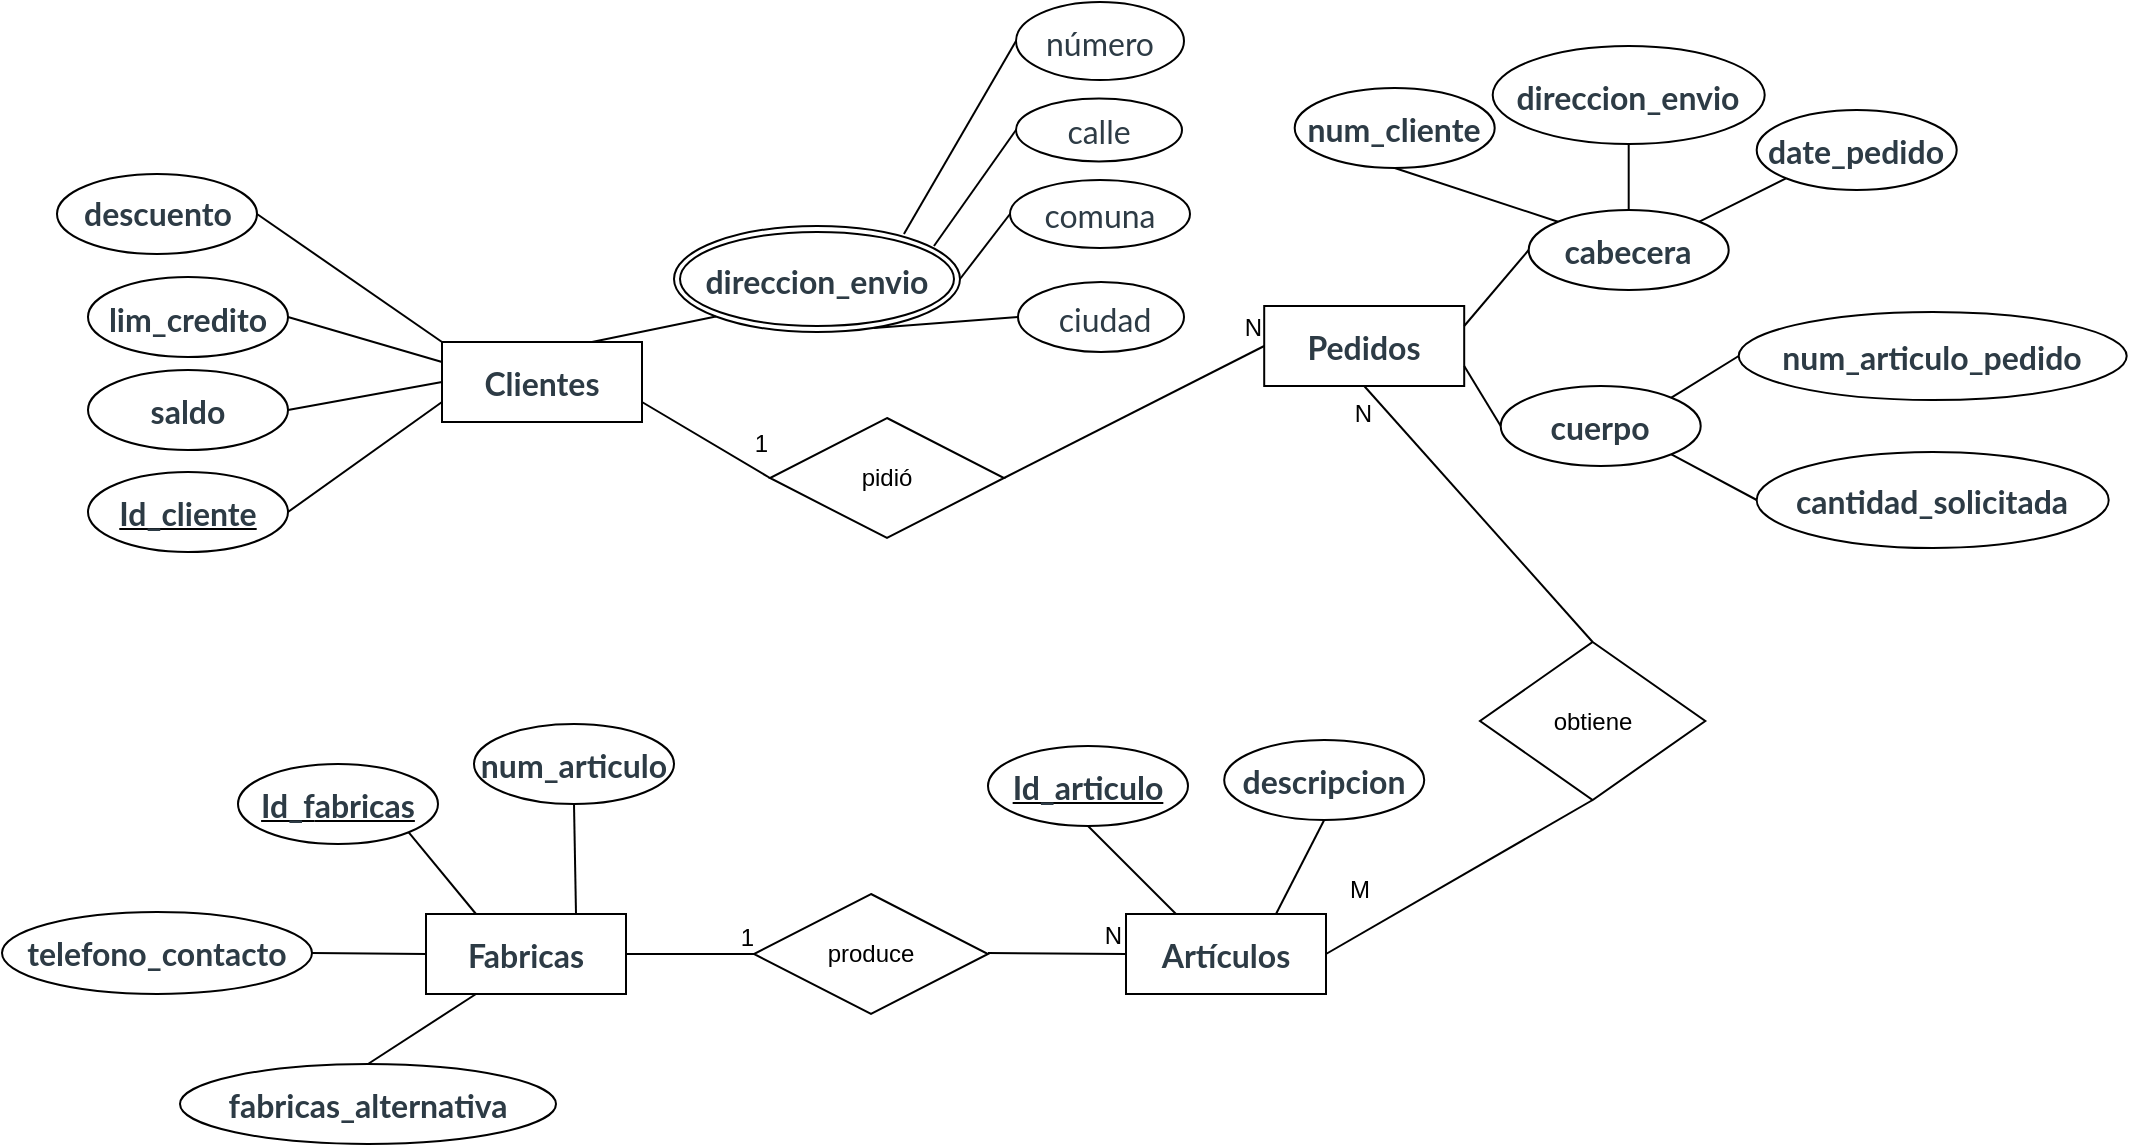 <mxfile version="24.9.1">
  <diagram name="Página-1" id="xeah7sLJagFgJ3AP-C5m">
    <mxGraphModel dx="1834" dy="1172" grid="0" gridSize="10" guides="1" tooltips="1" connect="1" arrows="1" fold="1" page="0" pageScale="1" pageWidth="827" pageHeight="1169" math="0" shadow="0">
      <root>
        <mxCell id="0" />
        <mxCell id="1" parent="0" />
        <mxCell id="4hjfHTB6GQF3sTCc0Yl3-3" value="&lt;strong style=&quot;color: rgb(45, 59, 69); font-family: LatoWeb, &amp;quot;Lato Extended&amp;quot;, Lato, &amp;quot;Helvetica Neue&amp;quot;, Helvetica, Arial, sans-serif; font-size: 16px; text-align: left;&quot;&gt;Clientes&lt;/strong&gt;" style="whiteSpace=wrap;html=1;align=center;" parent="1" vertex="1">
          <mxGeometry x="-65" y="154" width="100" height="40" as="geometry" />
        </mxCell>
        <mxCell id="4hjfHTB6GQF3sTCc0Yl3-4" value="&lt;strong style=&quot;color: rgb(45, 59, 69); font-family: LatoWeb, &amp;quot;Lato Extended&amp;quot;, Lato, &amp;quot;Helvetica Neue&amp;quot;, Helvetica, Arial, sans-serif; font-size: 16px; text-align: left;&quot;&gt;direccion_envio&lt;/strong&gt;" style="ellipse;shape=doubleEllipse;margin=3;whiteSpace=wrap;html=1;align=center;" parent="1" vertex="1">
          <mxGeometry x="51" y="96" width="143" height="53" as="geometry" />
        </mxCell>
        <mxCell id="4hjfHTB6GQF3sTCc0Yl3-5" value="&lt;strong style=&quot;color: rgb(45, 59, 69); font-family: LatoWeb, &amp;quot;Lato Extended&amp;quot;, Lato, &amp;quot;Helvetica Neue&amp;quot;, Helvetica, Arial, sans-serif; font-size: 16px; text-align: left;&quot;&gt;saldo&lt;/strong&gt;" style="ellipse;whiteSpace=wrap;html=1;align=center;" parent="1" vertex="1">
          <mxGeometry x="-242" y="168" width="100" height="40" as="geometry" />
        </mxCell>
        <mxCell id="4hjfHTB6GQF3sTCc0Yl3-6" value="&lt;strong style=&quot;color: rgb(45, 59, 69); font-family: LatoWeb, &amp;quot;Lato Extended&amp;quot;, Lato, &amp;quot;Helvetica Neue&amp;quot;, Helvetica, Arial, sans-serif; font-size: 16px; text-align: left;&quot;&gt;lim_credito&lt;/strong&gt;" style="ellipse;whiteSpace=wrap;html=1;align=center;" parent="1" vertex="1">
          <mxGeometry x="-242" y="121.5" width="100" height="40" as="geometry" />
        </mxCell>
        <mxCell id="4hjfHTB6GQF3sTCc0Yl3-8" value="&lt;strong style=&quot;color: rgb(45, 59, 69); font-family: LatoWeb, &amp;quot;Lato Extended&amp;quot;, Lato, &amp;quot;Helvetica Neue&amp;quot;, Helvetica, Arial, sans-serif; font-size: 16px; text-align: left;&quot;&gt;Id_cliente&lt;/strong&gt;" style="ellipse;whiteSpace=wrap;html=1;align=center;fontStyle=4;" parent="1" vertex="1">
          <mxGeometry x="-242" y="219" width="100" height="40" as="geometry" />
        </mxCell>
        <mxCell id="4hjfHTB6GQF3sTCc0Yl3-17" value="&lt;strong style=&quot;color: rgb(45, 59, 69); font-family: LatoWeb, &amp;quot;Lato Extended&amp;quot;, Lato, &amp;quot;Helvetica Neue&amp;quot;, Helvetica, Arial, sans-serif; font-size: 16px; text-align: left;&quot;&gt;Artículos&lt;/strong&gt;" style="whiteSpace=wrap;html=1;align=center;" parent="1" vertex="1">
          <mxGeometry x="277" y="440" width="100" height="40" as="geometry" />
        </mxCell>
        <mxCell id="4hjfHTB6GQF3sTCc0Yl3-18" value="&lt;strong style=&quot;color: rgb(45, 59, 69); font-family: LatoWeb, &amp;quot;Lato Extended&amp;quot;, Lato, &amp;quot;Helvetica Neue&amp;quot;, Helvetica, Arial, sans-serif; font-size: 16px; text-align: left;&quot;&gt;Id_articulo&lt;/strong&gt;" style="ellipse;whiteSpace=wrap;html=1;align=center;fontStyle=4;" parent="1" vertex="1">
          <mxGeometry x="208" y="356" width="100" height="40" as="geometry" />
        </mxCell>
        <mxCell id="4hjfHTB6GQF3sTCc0Yl3-22" value="&lt;div style=&quot;text-align: left;&quot;&gt;&lt;font face=&quot;LatoWeb, Lato Extended, Lato, Helvetica Neue, Helvetica, Arial, sans-serif&quot; color=&quot;#2d3b45&quot;&gt;&lt;span style=&quot;font-size: 16px;&quot;&gt;&lt;b&gt;Fabricas&lt;/b&gt;&lt;/span&gt;&lt;/font&gt;&lt;/div&gt;" style="whiteSpace=wrap;html=1;align=center;" parent="1" vertex="1">
          <mxGeometry x="-73" y="440" width="100" height="40" as="geometry" />
        </mxCell>
        <mxCell id="4hjfHTB6GQF3sTCc0Yl3-23" value="&lt;strong style=&quot;color: rgb(45, 59, 69); font-family: LatoWeb, &amp;quot;Lato Extended&amp;quot;, Lato, &amp;quot;Helvetica Neue&amp;quot;, Helvetica, Arial, sans-serif; font-size: 16px; text-align: left;&quot;&gt;Id_f&lt;/strong&gt;&lt;b style=&quot;color: rgb(45, 59, 69); font-family: LatoWeb, &amp;quot;Lato Extended&amp;quot;, Lato, &amp;quot;Helvetica Neue&amp;quot;, Helvetica, Arial, sans-serif; font-size: 16px; text-align: left;&quot;&gt;abricas&lt;/b&gt;" style="ellipse;whiteSpace=wrap;html=1;align=center;fontStyle=4;" parent="1" vertex="1">
          <mxGeometry x="-167" y="365" width="100" height="40" as="geometry" />
        </mxCell>
        <mxCell id="4hjfHTB6GQF3sTCc0Yl3-25" value="produce" style="shape=rhombus;perimeter=rhombusPerimeter;whiteSpace=wrap;html=1;align=center;" parent="1" vertex="1">
          <mxGeometry x="91" y="430" width="117" height="60" as="geometry" />
        </mxCell>
        <mxCell id="4hjfHTB6GQF3sTCc0Yl3-38" value="&lt;strong style=&quot;color: rgb(45, 59, 69); font-family: LatoWeb, &amp;quot;Lato Extended&amp;quot;, Lato, &amp;quot;Helvetica Neue&amp;quot;, Helvetica, Arial, sans-serif; font-size: 16px; text-align: left;&quot;&gt;descripcion&lt;/strong&gt;" style="ellipse;whiteSpace=wrap;html=1;align=center;" parent="1" vertex="1">
          <mxGeometry x="326.1" y="353" width="100" height="40" as="geometry" />
        </mxCell>
        <mxCell id="4hjfHTB6GQF3sTCc0Yl3-40" value="&lt;strong style=&quot;color: rgb(45, 59, 69); font-family: LatoWeb, &amp;quot;Lato Extended&amp;quot;, Lato, &amp;quot;Helvetica Neue&amp;quot;, Helvetica, Arial, sans-serif; font-size: 16px; text-align: left;&quot;&gt;Pedidos&lt;/strong&gt;" style="whiteSpace=wrap;html=1;align=center;" parent="1" vertex="1">
          <mxGeometry x="346.1" y="136" width="100" height="40" as="geometry" />
        </mxCell>
        <mxCell id="4hjfHTB6GQF3sTCc0Yl3-41" value="&lt;div style=&quot;text-align: left;&quot;&gt;&lt;span style=&quot;background-color: initial; font-size: 16px;&quot;&gt;&lt;font face=&quot;LatoWeb, Lato Extended, Lato, Helvetica Neue, Helvetica, Arial, sans-serif&quot; color=&quot;#2d3b45&quot;&gt;&lt;b&gt;descuento&lt;/b&gt;&lt;/font&gt;&lt;/span&gt;&lt;/div&gt;" style="ellipse;whiteSpace=wrap;html=1;align=center;" parent="1" vertex="1">
          <mxGeometry x="-257.5" y="70" width="100" height="40" as="geometry" />
        </mxCell>
        <mxCell id="4hjfHTB6GQF3sTCc0Yl3-53" value="&lt;div style=&quot;text-align: left;&quot;&gt;&lt;font face=&quot;LatoWeb, Lato Extended, Lato, Helvetica Neue, Helvetica, Arial, sans-serif&quot; color=&quot;#2d3b45&quot;&gt;&lt;span style=&quot;font-size: 16px;&quot;&gt;&lt;b&gt;cabecera&lt;/b&gt;&lt;/span&gt;&lt;/font&gt;&lt;/div&gt;" style="ellipse;whiteSpace=wrap;html=1;align=center;" parent="1" vertex="1">
          <mxGeometry x="478.35" y="88" width="100" height="40" as="geometry" />
        </mxCell>
        <mxCell id="4hjfHTB6GQF3sTCc0Yl3-54" value="&lt;div style=&quot;text-align: left;&quot;&gt;&lt;strong style=&quot;color: rgb(45, 59, 69); font-family: LatoWeb, &amp;quot;Lato Extended&amp;quot;, Lato, &amp;quot;Helvetica Neue&amp;quot;, Helvetica, Arial, sans-serif; font-size: 16px;&quot;&gt;cuerpo&lt;/strong&gt;&lt;br&gt;&lt;/div&gt;" style="ellipse;whiteSpace=wrap;html=1;align=center;" parent="1" vertex="1">
          <mxGeometry x="464.35" y="176" width="100" height="40" as="geometry" />
        </mxCell>
        <mxCell id="mzERt1ANC72C59sDVlhT-4" value="" style="endArrow=none;html=1;rounded=0;entryX=1;entryY=0.5;entryDx=0;entryDy=0;exitX=0;exitY=0.75;exitDx=0;exitDy=0;" parent="1" source="4hjfHTB6GQF3sTCc0Yl3-3" target="4hjfHTB6GQF3sTCc0Yl3-8" edge="1">
          <mxGeometry relative="1" as="geometry">
            <mxPoint x="-25" y="181" as="sourcePoint" />
            <mxPoint x="-109" y="113" as="targetPoint" />
            <Array as="points" />
          </mxGeometry>
        </mxCell>
        <mxCell id="mzERt1ANC72C59sDVlhT-5" value="" style="endArrow=none;html=1;rounded=0;entryX=0;entryY=1;entryDx=0;entryDy=0;exitX=0.75;exitY=0;exitDx=0;exitDy=0;" parent="1" source="4hjfHTB6GQF3sTCc0Yl3-3" target="4hjfHTB6GQF3sTCc0Yl3-4" edge="1">
          <mxGeometry relative="1" as="geometry">
            <mxPoint x="-37" y="163" as="sourcePoint" />
            <mxPoint x="-70" y="111" as="targetPoint" />
          </mxGeometry>
        </mxCell>
        <mxCell id="mzERt1ANC72C59sDVlhT-6" value="" style="endArrow=none;html=1;rounded=0;exitX=0;exitY=0.5;exitDx=0;exitDy=0;" parent="1" source="4hjfHTB6GQF3sTCc0Yl3-3" edge="1">
          <mxGeometry relative="1" as="geometry">
            <mxPoint x="-37" y="163" as="sourcePoint" />
            <mxPoint x="-142" y="188" as="targetPoint" />
            <Array as="points" />
          </mxGeometry>
        </mxCell>
        <mxCell id="mzERt1ANC72C59sDVlhT-7" value="" style="endArrow=none;html=1;rounded=0;entryX=1;entryY=0.5;entryDx=0;entryDy=0;exitX=0;exitY=0.25;exitDx=0;exitDy=0;" parent="1" source="4hjfHTB6GQF3sTCc0Yl3-3" target="4hjfHTB6GQF3sTCc0Yl3-6" edge="1">
          <mxGeometry relative="1" as="geometry">
            <mxPoint x="-30" y="164" as="sourcePoint" />
            <mxPoint x="-70" y="57" as="targetPoint" />
            <Array as="points" />
          </mxGeometry>
        </mxCell>
        <mxCell id="mzERt1ANC72C59sDVlhT-9" value="" style="endArrow=none;html=1;rounded=0;exitX=0;exitY=0;exitDx=0;exitDy=0;entryX=1;entryY=0.5;entryDx=0;entryDy=0;" parent="1" source="4hjfHTB6GQF3sTCc0Yl3-3" target="4hjfHTB6GQF3sTCc0Yl3-41" edge="1">
          <mxGeometry relative="1" as="geometry">
            <mxPoint x="-5" y="164" as="sourcePoint" />
            <mxPoint x="38" y="90" as="targetPoint" />
            <Array as="points" />
          </mxGeometry>
        </mxCell>
        <mxCell id="mzERt1ANC72C59sDVlhT-10" value="&lt;div style=&quot;text-align: left;&quot;&gt;&lt;font face=&quot;LatoWeb, Lato Extended, Lato, Helvetica Neue, Helvetica, Arial, sans-serif&quot; color=&quot;#2d3b45&quot;&gt;&lt;span style=&quot;font-size: 16px;&quot;&gt;&lt;b&gt;num_cliente&lt;/b&gt;&lt;/span&gt;&lt;/font&gt;&lt;/div&gt;" style="ellipse;whiteSpace=wrap;html=1;align=center;" parent="1" vertex="1">
          <mxGeometry x="361.35" y="27" width="100" height="40" as="geometry" />
        </mxCell>
        <mxCell id="mzERt1ANC72C59sDVlhT-12" value="&lt;div style=&quot;text-align: left;&quot;&gt;&lt;font face=&quot;LatoWeb, Lato Extended, Lato, Helvetica Neue, Helvetica, Arial, sans-serif&quot; color=&quot;#2d3b45&quot;&gt;&lt;span style=&quot;font-size: 16px;&quot;&gt;&lt;b&gt;date_pedido&lt;/b&gt;&lt;/span&gt;&lt;/font&gt;&lt;/div&gt;" style="ellipse;whiteSpace=wrap;html=1;align=center;" parent="1" vertex="1">
          <mxGeometry x="592.35" y="38" width="100" height="40" as="geometry" />
        </mxCell>
        <mxCell id="mzERt1ANC72C59sDVlhT-13" value="&lt;div style=&quot;text-align: left;&quot;&gt;&lt;font face=&quot;LatoWeb, Lato Extended, Lato, Helvetica Neue, Helvetica, Arial, sans-serif&quot; color=&quot;#2d3b45&quot;&gt;&lt;span style=&quot;font-size: 16px;&quot;&gt;&lt;b&gt;num_articulo_pedido&lt;/b&gt;&lt;/span&gt;&lt;/font&gt;&lt;/div&gt;" style="ellipse;whiteSpace=wrap;html=1;align=center;" parent="1" vertex="1">
          <mxGeometry x="583.35" y="139" width="194" height="44" as="geometry" />
        </mxCell>
        <mxCell id="mzERt1ANC72C59sDVlhT-14" value="&lt;div style=&quot;text-align: left;&quot;&gt;&lt;font face=&quot;LatoWeb, Lato Extended, Lato, Helvetica Neue, Helvetica, Arial, sans-serif&quot; color=&quot;#2d3b45&quot;&gt;&lt;span style=&quot;font-size: 16px;&quot;&gt;&lt;b&gt;cantidad_solicitada&lt;/b&gt;&lt;/span&gt;&lt;/font&gt;&lt;/div&gt;" style="ellipse;whiteSpace=wrap;html=1;align=center;" parent="1" vertex="1">
          <mxGeometry x="592.35" y="209" width="176" height="48" as="geometry" />
        </mxCell>
        <mxCell id="mzERt1ANC72C59sDVlhT-15" value="" style="endArrow=none;html=1;rounded=0;exitX=0;exitY=0;exitDx=0;exitDy=0;entryX=0.5;entryY=1;entryDx=0;entryDy=0;" parent="1" source="4hjfHTB6GQF3sTCc0Yl3-53" target="mzERt1ANC72C59sDVlhT-10" edge="1">
          <mxGeometry relative="1" as="geometry">
            <mxPoint x="282.35" y="128" as="sourcePoint" />
            <mxPoint x="338.35" y="56" as="targetPoint" />
          </mxGeometry>
        </mxCell>
        <mxCell id="mzERt1ANC72C59sDVlhT-16" value="" style="endArrow=none;html=1;rounded=0;exitX=0.5;exitY=0;exitDx=0;exitDy=0;entryX=0.5;entryY=1;entryDx=0;entryDy=0;" parent="1" source="4hjfHTB6GQF3sTCc0Yl3-53" target="mzERt1ANC72C59sDVlhT-17" edge="1">
          <mxGeometry relative="1" as="geometry">
            <mxPoint x="352.35" y="64" as="sourcePoint" />
            <mxPoint x="378.1" y="-11.5" as="targetPoint" />
          </mxGeometry>
        </mxCell>
        <mxCell id="mzERt1ANC72C59sDVlhT-17" value="&lt;strong style=&quot;color: rgb(45, 59, 69); font-family: LatoWeb, &amp;quot;Lato Extended&amp;quot;, Lato, &amp;quot;Helvetica Neue&amp;quot;, Helvetica, Arial, sans-serif; font-size: 16px; text-align: left;&quot;&gt;direccion_envio&lt;/strong&gt;" style="ellipse;whiteSpace=wrap;html=1;align=center;" parent="1" vertex="1">
          <mxGeometry x="460.35" y="6" width="136" height="49" as="geometry" />
        </mxCell>
        <mxCell id="mzERt1ANC72C59sDVlhT-19" value="" style="endArrow=none;html=1;rounded=0;exitX=1;exitY=0;exitDx=0;exitDy=0;entryX=0;entryY=1;entryDx=0;entryDy=0;" parent="1" source="4hjfHTB6GQF3sTCc0Yl3-53" target="mzERt1ANC72C59sDVlhT-12" edge="1">
          <mxGeometry relative="1" as="geometry">
            <mxPoint x="388.35" y="58" as="sourcePoint" />
            <mxPoint x="388.35" y="-6" as="targetPoint" />
          </mxGeometry>
        </mxCell>
        <mxCell id="mzERt1ANC72C59sDVlhT-20" value="" style="endArrow=none;html=1;rounded=0;exitX=1;exitY=0.25;exitDx=0;exitDy=0;entryX=0;entryY=0.5;entryDx=0;entryDy=0;" parent="1" source="4hjfHTB6GQF3sTCc0Yl3-40" target="4hjfHTB6GQF3sTCc0Yl3-53" edge="1">
          <mxGeometry relative="1" as="geometry">
            <mxPoint x="388.35" y="58" as="sourcePoint" />
            <mxPoint x="479.35" y="82" as="targetPoint" />
            <Array as="points" />
          </mxGeometry>
        </mxCell>
        <mxCell id="mzERt1ANC72C59sDVlhT-21" value="" style="endArrow=none;html=1;rounded=0;exitX=1;exitY=0.75;exitDx=0;exitDy=0;entryX=0;entryY=0.5;entryDx=0;entryDy=0;" parent="1" source="4hjfHTB6GQF3sTCc0Yl3-40" target="4hjfHTB6GQF3sTCc0Yl3-54" edge="1">
          <mxGeometry relative="1" as="geometry">
            <mxPoint x="503.35" y="110" as="sourcePoint" />
            <mxPoint x="434.35" y="87" as="targetPoint" />
          </mxGeometry>
        </mxCell>
        <mxCell id="mzERt1ANC72C59sDVlhT-22" value="" style="endArrow=none;html=1;rounded=0;exitX=1;exitY=0;exitDx=0;exitDy=0;entryX=0;entryY=0.5;entryDx=0;entryDy=0;" parent="1" source="4hjfHTB6GQF3sTCc0Yl3-54" target="mzERt1ANC72C59sDVlhT-13" edge="1">
          <mxGeometry relative="1" as="geometry">
            <mxPoint x="533.35" y="104" as="sourcePoint" />
            <mxPoint x="575.35" y="70" as="targetPoint" />
          </mxGeometry>
        </mxCell>
        <mxCell id="mzERt1ANC72C59sDVlhT-23" value="" style="endArrow=none;html=1;rounded=0;exitX=1;exitY=1;exitDx=0;exitDy=0;entryX=0;entryY=0.5;entryDx=0;entryDy=0;" parent="1" source="4hjfHTB6GQF3sTCc0Yl3-54" target="mzERt1ANC72C59sDVlhT-14" edge="1">
          <mxGeometry relative="1" as="geometry">
            <mxPoint x="575.35" y="42" as="sourcePoint" />
            <mxPoint x="548.35" y="16" as="targetPoint" />
          </mxGeometry>
        </mxCell>
        <mxCell id="mzERt1ANC72C59sDVlhT-26" value="" style="endArrow=none;html=1;rounded=0;exitX=0.75;exitY=0;exitDx=0;exitDy=0;entryX=0.5;entryY=1;entryDx=0;entryDy=0;" parent="1" source="4hjfHTB6GQF3sTCc0Yl3-17" target="4hjfHTB6GQF3sTCc0Yl3-38" edge="1">
          <mxGeometry relative="1" as="geometry">
            <mxPoint x="395" y="437" as="sourcePoint" />
            <mxPoint x="451" y="365" as="targetPoint" />
            <Array as="points" />
          </mxGeometry>
        </mxCell>
        <mxCell id="mzERt1ANC72C59sDVlhT-27" value="" style="endArrow=none;html=1;rounded=0;exitX=0.25;exitY=0;exitDx=0;exitDy=0;entryX=0.5;entryY=1;entryDx=0;entryDy=0;" parent="1" source="4hjfHTB6GQF3sTCc0Yl3-17" target="4hjfHTB6GQF3sTCc0Yl3-18" edge="1">
          <mxGeometry relative="1" as="geometry">
            <mxPoint x="362" y="450" as="sourcePoint" />
            <mxPoint x="417" y="381" as="targetPoint" />
            <Array as="points" />
          </mxGeometry>
        </mxCell>
        <mxCell id="mzERt1ANC72C59sDVlhT-28" value="&lt;span style=&quot;color: rgb(45, 59, 69); font-family: LatoWeb, &amp;quot;Lato Extended&amp;quot;, Lato, &amp;quot;Helvetica Neue&amp;quot;, Helvetica, Arial, sans-serif; font-size: 16px; text-align: left;&quot;&gt;número&lt;/span&gt;" style="ellipse;whiteSpace=wrap;html=1;align=center;" parent="1" vertex="1">
          <mxGeometry x="222" y="-16" width="84" height="39" as="geometry" />
        </mxCell>
        <mxCell id="mzERt1ANC72C59sDVlhT-29" value="&lt;span style=&quot;color: rgba(0, 0, 0, 0); font-family: monospace; font-size: 0px; text-align: start; text-wrap: nowrap;&quot;&gt;%3CmxGraphModel%3E%3Croot%3E%3CmxCell%20id%3D%220%22%2F%3E%3CmxCell%20id%3D%221%22%20parent%3D%220%22%2F%3E%3CmxCell%20id%3D%222%22%20value%3D%22%26lt%3Bspan%20style%3D%26quot%3Bcolor%3A%20rgb(45%2C%2059%2C%2069)%3B%20font-family%3A%20LatoWeb%2C%20%26amp%3Bquot%3BLato%20Extended%26amp%3Bquot%3B%2C%20Lato%2C%20%26amp%3Bquot%3BHelvetica%20Neue%26amp%3Bquot%3B%2C%20Helvetica%2C%20Arial%2C%20sans-serif%3B%20font-size%3A%2016px%3B%20text-align%3A%20left%3B%26quot%3B%26gt%3Bn%C3%BAmero%2C%20calle%2C%20comuna%20y%20ciudad%26lt%3B%2Fspan%26gt%3B%22%20style%3D%22ellipse%3BwhiteSpace%3Dwrap%3Bhtml%3D1%3Balign%3Dcenter%3B%22%20vertex%3D%221%22%20parent%3D%221%22%3E%3CmxGeometry%20x%3D%22225%22%20y%3D%2222%22%20width%3D%22136%22%20height%3D%2249%22%20as%3D%22geometry%22%2F%3E%3C%2FmxCell%3E%3C%2Froot%3E%3C%2FmxG&lt;/span&gt;&lt;span style=&quot;color: rgb(45, 59, 69); font-family: LatoWeb, &amp;quot;Lato Extended&amp;quot;, Lato, &amp;quot;Helvetica Neue&amp;quot;, Helvetica, Arial, sans-serif; font-size: 16px; text-align: left;&quot;&gt;calle&lt;/span&gt;" style="ellipse;whiteSpace=wrap;html=1;align=center;" parent="1" vertex="1">
          <mxGeometry x="222" y="32.25" width="83" height="31.5" as="geometry" />
        </mxCell>
        <mxCell id="mzERt1ANC72C59sDVlhT-30" value="&lt;span style=&quot;color: rgb(45, 59, 69); font-family: LatoWeb, &amp;quot;Lato Extended&amp;quot;, Lato, &amp;quot;Helvetica Neue&amp;quot;, Helvetica, Arial, sans-serif; font-size: 16px; text-align: left;&quot;&gt;&amp;nbsp;comuna&amp;nbsp;&lt;/span&gt;" style="ellipse;whiteSpace=wrap;html=1;align=center;" parent="1" vertex="1">
          <mxGeometry x="219" y="73" width="90" height="34" as="geometry" />
        </mxCell>
        <mxCell id="mzERt1ANC72C59sDVlhT-31" value="&lt;span style=&quot;color: rgba(0, 0, 0, 0); font-family: monospace; font-size: 0px; text-align: start; text-wrap: nowrap;&quot;&gt;%3CmxGraphModel%3E%3Croot%3E%3CmxCell%20id%3D%220%22%2F%3E%3CmxCell%20id%3D%221%22%20parent%3D%220%22%2F%3E%3CmxCell%20id%3D%222%22%20value%3D%22%26lt%3Bspan%20style%3D%26quot%3Bcolor%3A%20rgb(45%2C%2059%2C%2069)%3B%20font-family%3A%20LatoWeb%2C%20%26amp%3Bquot%3BLato%20Extended%26amp%3Bquot%3B%2C%20Lato%2C%20%26amp%3Bquot%3BHelvetica%20Neue%26amp%3Bquot%3B%2C%20Helvetica%2C%20Arial%2C%20sans-serif%3B%20font-size%3A%2016px%3B%20text-align%3A%20left%3B%26quot%3B%26gt%3Bn%C3%BAmero%2C%20calle%2C%20comuna%20y%20ciudad%26lt%3B%2Fspan%26gt%3B%22%20style%3D%22ellipse%3BwhiteSpace%3Dwrap%3Bhtml%3D1%3Balign%3Dcenter%3B%22%20vertex%3D%221%22%20parent%3D%221%22%3E%3CmxGeometry%20x%3D%22225%22%20y%3D%2222%22%20width%3D%22136%22%20height%3D%2249%22%20as%3D%22geometry%22%2F%3E%3C%2FmxCell%3E%3C%2Froot%3E%3C%2FmxGraphModel&lt;/span&gt;&lt;span style=&quot;color: rgb(45, 59, 69); font-family: LatoWeb, &amp;quot;Lato Extended&amp;quot;, Lato, &amp;quot;Helvetica Neue&amp;quot;, Helvetica, Arial, sans-serif; font-size: 16px; text-align: left;&quot;&gt;&amp;nbsp;ciudad&lt;/span&gt;" style="ellipse;whiteSpace=wrap;html=1;align=center;" parent="1" vertex="1">
          <mxGeometry x="223" y="124" width="83" height="35" as="geometry" />
        </mxCell>
        <mxCell id="mzERt1ANC72C59sDVlhT-32" value="" style="endArrow=none;html=1;rounded=0;exitX=0.804;exitY=0.075;exitDx=0;exitDy=0;exitPerimeter=0;entryX=0;entryY=0.5;entryDx=0;entryDy=0;" parent="1" source="4hjfHTB6GQF3sTCc0Yl3-4" target="mzERt1ANC72C59sDVlhT-28" edge="1">
          <mxGeometry relative="1" as="geometry">
            <mxPoint x="170" y="85" as="sourcePoint" />
            <mxPoint x="282" y="46" as="targetPoint" />
            <Array as="points" />
          </mxGeometry>
        </mxCell>
        <mxCell id="mzERt1ANC72C59sDVlhT-33" value="" style="endArrow=none;html=1;rounded=0;exitX=0.909;exitY=0.189;exitDx=0;exitDy=0;exitPerimeter=0;entryX=0;entryY=0.5;entryDx=0;entryDy=0;" parent="1" source="4hjfHTB6GQF3sTCc0Yl3-4" target="mzERt1ANC72C59sDVlhT-29" edge="1">
          <mxGeometry relative="1" as="geometry">
            <mxPoint x="176" y="110" as="sourcePoint" />
            <mxPoint x="232" y="19" as="targetPoint" />
            <Array as="points" />
          </mxGeometry>
        </mxCell>
        <mxCell id="mzERt1ANC72C59sDVlhT-34" value="" style="endArrow=none;html=1;rounded=0;exitX=0.699;exitY=0.962;exitDx=0;exitDy=0;exitPerimeter=0;entryX=0;entryY=0.5;entryDx=0;entryDy=0;" parent="1" source="4hjfHTB6GQF3sTCc0Yl3-4" target="mzERt1ANC72C59sDVlhT-31" edge="1">
          <mxGeometry relative="1" as="geometry">
            <mxPoint x="191" y="116" as="sourcePoint" />
            <mxPoint x="232" y="78" as="targetPoint" />
            <Array as="points" />
          </mxGeometry>
        </mxCell>
        <mxCell id="mzERt1ANC72C59sDVlhT-35" value="" style="endArrow=none;html=1;rounded=0;exitX=1;exitY=0.5;exitDx=0;exitDy=0;entryX=0;entryY=0.5;entryDx=0;entryDy=0;" parent="1" source="4hjfHTB6GQF3sTCc0Yl3-4" target="mzERt1ANC72C59sDVlhT-30" edge="1">
          <mxGeometry relative="1" as="geometry">
            <mxPoint x="191" y="116" as="sourcePoint" />
            <mxPoint x="232" y="78" as="targetPoint" />
            <Array as="points" />
          </mxGeometry>
        </mxCell>
        <mxCell id="mzERt1ANC72C59sDVlhT-37" value="&lt;div style=&quot;text-align: left;&quot;&gt;&lt;span style=&quot;background-color: initial; font-size: 16px;&quot;&gt;&lt;font face=&quot;LatoWeb, Lato Extended, Lato, Helvetica Neue, Helvetica, Arial, sans-serif&quot; color=&quot;#2d3b45&quot;&gt;&lt;b&gt;telefono_contacto&lt;/b&gt;&lt;/font&gt;&lt;/span&gt;&lt;/div&gt;" style="ellipse;whiteSpace=wrap;html=1;align=center;" parent="1" vertex="1">
          <mxGeometry x="-285" y="439" width="155" height="41" as="geometry" />
        </mxCell>
        <mxCell id="mzERt1ANC72C59sDVlhT-38" value="&lt;div style=&quot;text-align: left;&quot;&gt;&lt;font face=&quot;LatoWeb, Lato Extended, Lato, Helvetica Neue, Helvetica, Arial, sans-serif&quot; color=&quot;#2d3b45&quot;&gt;&lt;span style=&quot;font-size: 16px;&quot;&gt;&lt;b&gt;num_articulo&lt;/b&gt;&lt;/span&gt;&lt;/font&gt;&lt;/div&gt;" style="ellipse;whiteSpace=wrap;html=1;align=center;" parent="1" vertex="1">
          <mxGeometry x="-49" y="345" width="100" height="40" as="geometry" />
        </mxCell>
        <mxCell id="mzERt1ANC72C59sDVlhT-39" value="&lt;div style=&quot;text-align: left;&quot;&gt;&lt;font face=&quot;LatoWeb, Lato Extended, Lato, Helvetica Neue, Helvetica, Arial, sans-serif&quot; color=&quot;#2d3b45&quot;&gt;&lt;span style=&quot;font-size: 16px;&quot;&gt;&lt;b&gt;fabricas_alternativa&lt;/b&gt;&lt;/span&gt;&lt;/font&gt;&lt;/div&gt;" style="ellipse;whiteSpace=wrap;html=1;align=center;" parent="1" vertex="1">
          <mxGeometry x="-196" y="515" width="188" height="40" as="geometry" />
        </mxCell>
        <mxCell id="mzERt1ANC72C59sDVlhT-43" value="" style="endArrow=none;html=1;rounded=0;exitX=1;exitY=0.5;exitDx=0;exitDy=0;" parent="1" source="4hjfHTB6GQF3sTCc0Yl3-22" edge="1">
          <mxGeometry relative="1" as="geometry">
            <mxPoint x="42.5" y="462" as="sourcePoint" />
            <mxPoint x="92" y="460" as="targetPoint" />
          </mxGeometry>
        </mxCell>
        <mxCell id="mzERt1ANC72C59sDVlhT-44" value="1" style="resizable=0;html=1;whiteSpace=wrap;align=right;verticalAlign=bottom;" parent="mzERt1ANC72C59sDVlhT-43" connectable="0" vertex="1">
          <mxGeometry x="1" relative="1" as="geometry" />
        </mxCell>
        <mxCell id="mzERt1ANC72C59sDVlhT-46" value="" style="endArrow=none;html=1;rounded=0;entryX=0;entryY=0.5;entryDx=0;entryDy=0;" parent="1" target="4hjfHTB6GQF3sTCc0Yl3-17" edge="1">
          <mxGeometry relative="1" as="geometry">
            <mxPoint x="208" y="459.5" as="sourcePoint" />
            <mxPoint x="274" y="460" as="targetPoint" />
          </mxGeometry>
        </mxCell>
        <mxCell id="mzERt1ANC72C59sDVlhT-47" value="N" style="resizable=0;html=1;whiteSpace=wrap;align=right;verticalAlign=bottom;" parent="mzERt1ANC72C59sDVlhT-46" connectable="0" vertex="1">
          <mxGeometry x="1" relative="1" as="geometry" />
        </mxCell>
        <mxCell id="mzERt1ANC72C59sDVlhT-48" value="" style="endArrow=none;html=1;rounded=0;entryX=0.5;entryY=1;entryDx=0;entryDy=0;exitX=0.75;exitY=0;exitDx=0;exitDy=0;" parent="1" source="4hjfHTB6GQF3sTCc0Yl3-22" target="mzERt1ANC72C59sDVlhT-38" edge="1">
          <mxGeometry relative="1" as="geometry">
            <mxPoint x="10" y="420" as="sourcePoint" />
            <mxPoint x="-40" y="397" as="targetPoint" />
          </mxGeometry>
        </mxCell>
        <mxCell id="mzERt1ANC72C59sDVlhT-49" value="" style="endArrow=none;html=1;rounded=0;exitX=0.25;exitY=0;exitDx=0;exitDy=0;entryX=1;entryY=1;entryDx=0;entryDy=0;" parent="1" source="4hjfHTB6GQF3sTCc0Yl3-22" target="4hjfHTB6GQF3sTCc0Yl3-23" edge="1">
          <mxGeometry relative="1" as="geometry">
            <mxPoint x="-27" y="435" as="sourcePoint" />
            <mxPoint x="-69" y="404" as="targetPoint" />
          </mxGeometry>
        </mxCell>
        <mxCell id="mzERt1ANC72C59sDVlhT-50" value="" style="endArrow=none;html=1;rounded=0;exitX=0;exitY=0.5;exitDx=0;exitDy=0;entryX=1;entryY=0.5;entryDx=0;entryDy=0;" parent="1" source="4hjfHTB6GQF3sTCc0Yl3-22" target="mzERt1ANC72C59sDVlhT-37" edge="1">
          <mxGeometry relative="1" as="geometry">
            <mxPoint x="-38" y="450" as="sourcePoint" />
            <mxPoint x="-72" y="409" as="targetPoint" />
          </mxGeometry>
        </mxCell>
        <mxCell id="mzERt1ANC72C59sDVlhT-52" value="" style="endArrow=none;html=1;rounded=0;exitX=0.25;exitY=1;exitDx=0;exitDy=0;entryX=0.5;entryY=0;entryDx=0;entryDy=0;" parent="1" source="4hjfHTB6GQF3sTCc0Yl3-22" target="mzERt1ANC72C59sDVlhT-39" edge="1">
          <mxGeometry relative="1" as="geometry">
            <mxPoint x="-63" y="470" as="sourcePoint" />
            <mxPoint x="-120" y="470" as="targetPoint" />
          </mxGeometry>
        </mxCell>
        <mxCell id="mzERt1ANC72C59sDVlhT-53" value="pidió" style="shape=rhombus;perimeter=rhombusPerimeter;whiteSpace=wrap;html=1;align=center;" parent="1" vertex="1">
          <mxGeometry x="99" y="192" width="117" height="60" as="geometry" />
        </mxCell>
        <mxCell id="mzERt1ANC72C59sDVlhT-54" value="" style="endArrow=none;html=1;rounded=0;exitX=1;exitY=0.75;exitDx=0;exitDy=0;entryX=0;entryY=0.5;entryDx=0;entryDy=0;" parent="1" source="4hjfHTB6GQF3sTCc0Yl3-3" target="mzERt1ANC72C59sDVlhT-53" edge="1">
          <mxGeometry relative="1" as="geometry">
            <mxPoint x="39" y="168" as="sourcePoint" />
            <mxPoint x="103" y="216" as="targetPoint" />
          </mxGeometry>
        </mxCell>
        <mxCell id="mzERt1ANC72C59sDVlhT-55" value="1" style="resizable=0;html=1;whiteSpace=wrap;align=right;verticalAlign=bottom;" parent="mzERt1ANC72C59sDVlhT-54" connectable="0" vertex="1">
          <mxGeometry x="1" relative="1" as="geometry">
            <mxPoint y="-9" as="offset" />
          </mxGeometry>
        </mxCell>
        <mxCell id="mzERt1ANC72C59sDVlhT-56" value="" style="endArrow=none;html=1;rounded=0;exitX=1;exitY=0.5;exitDx=0;exitDy=0;entryX=0;entryY=0.5;entryDx=0;entryDy=0;" parent="1" source="mzERt1ANC72C59sDVlhT-53" target="4hjfHTB6GQF3sTCc0Yl3-40" edge="1">
          <mxGeometry relative="1" as="geometry">
            <mxPoint x="392" y="260" as="sourcePoint" />
            <mxPoint x="514" y="270" as="targetPoint" />
          </mxGeometry>
        </mxCell>
        <mxCell id="mzERt1ANC72C59sDVlhT-57" value="N" style="resizable=0;html=1;whiteSpace=wrap;align=right;verticalAlign=bottom;" parent="mzERt1ANC72C59sDVlhT-56" connectable="0" vertex="1">
          <mxGeometry x="1" relative="1" as="geometry" />
        </mxCell>
        <mxCell id="QFweDnZdvVe7bHJrMFrY-1" value="obtiene" style="shape=rhombus;perimeter=rhombusPerimeter;whiteSpace=wrap;html=1;align=center;" vertex="1" parent="1">
          <mxGeometry x="454" y="304" width="112.65" height="79" as="geometry" />
        </mxCell>
        <mxCell id="QFweDnZdvVe7bHJrMFrY-2" value="" style="endArrow=none;html=1;rounded=0;entryX=0.5;entryY=1;entryDx=0;entryDy=0;exitX=0.5;exitY=0;exitDx=0;exitDy=0;" edge="1" parent="1" source="QFweDnZdvVe7bHJrMFrY-1" target="4hjfHTB6GQF3sTCc0Yl3-40">
          <mxGeometry relative="1" as="geometry">
            <mxPoint x="530.325" y="237" as="sourcePoint" />
            <mxPoint x="406.0" y="183" as="targetPoint" />
          </mxGeometry>
        </mxCell>
        <mxCell id="QFweDnZdvVe7bHJrMFrY-3" value="M" style="resizable=0;html=1;whiteSpace=wrap;align=left;verticalAlign=bottom;" connectable="0" vertex="1" parent="QFweDnZdvVe7bHJrMFrY-2">
          <mxGeometry x="-1" relative="1" as="geometry">
            <mxPoint x="-123" y="132" as="offset" />
          </mxGeometry>
        </mxCell>
        <mxCell id="QFweDnZdvVe7bHJrMFrY-4" value="N" style="resizable=0;html=1;whiteSpace=wrap;align=right;verticalAlign=bottom;" connectable="0" vertex="1" parent="QFweDnZdvVe7bHJrMFrY-2">
          <mxGeometry x="1" relative="1" as="geometry">
            <mxPoint x="5" y="22" as="offset" />
          </mxGeometry>
        </mxCell>
        <mxCell id="QFweDnZdvVe7bHJrMFrY-5" value="" style="endArrow=none;html=1;rounded=0;exitX=0.5;exitY=1;exitDx=0;exitDy=0;entryX=1;entryY=0.5;entryDx=0;entryDy=0;" edge="1" parent="1" source="QFweDnZdvVe7bHJrMFrY-1" target="4hjfHTB6GQF3sTCc0Yl3-17">
          <mxGeometry relative="1" as="geometry">
            <mxPoint x="511" y="554" as="sourcePoint" />
            <mxPoint x="419" y="490" as="targetPoint" />
            <Array as="points" />
          </mxGeometry>
        </mxCell>
      </root>
    </mxGraphModel>
  </diagram>
</mxfile>
